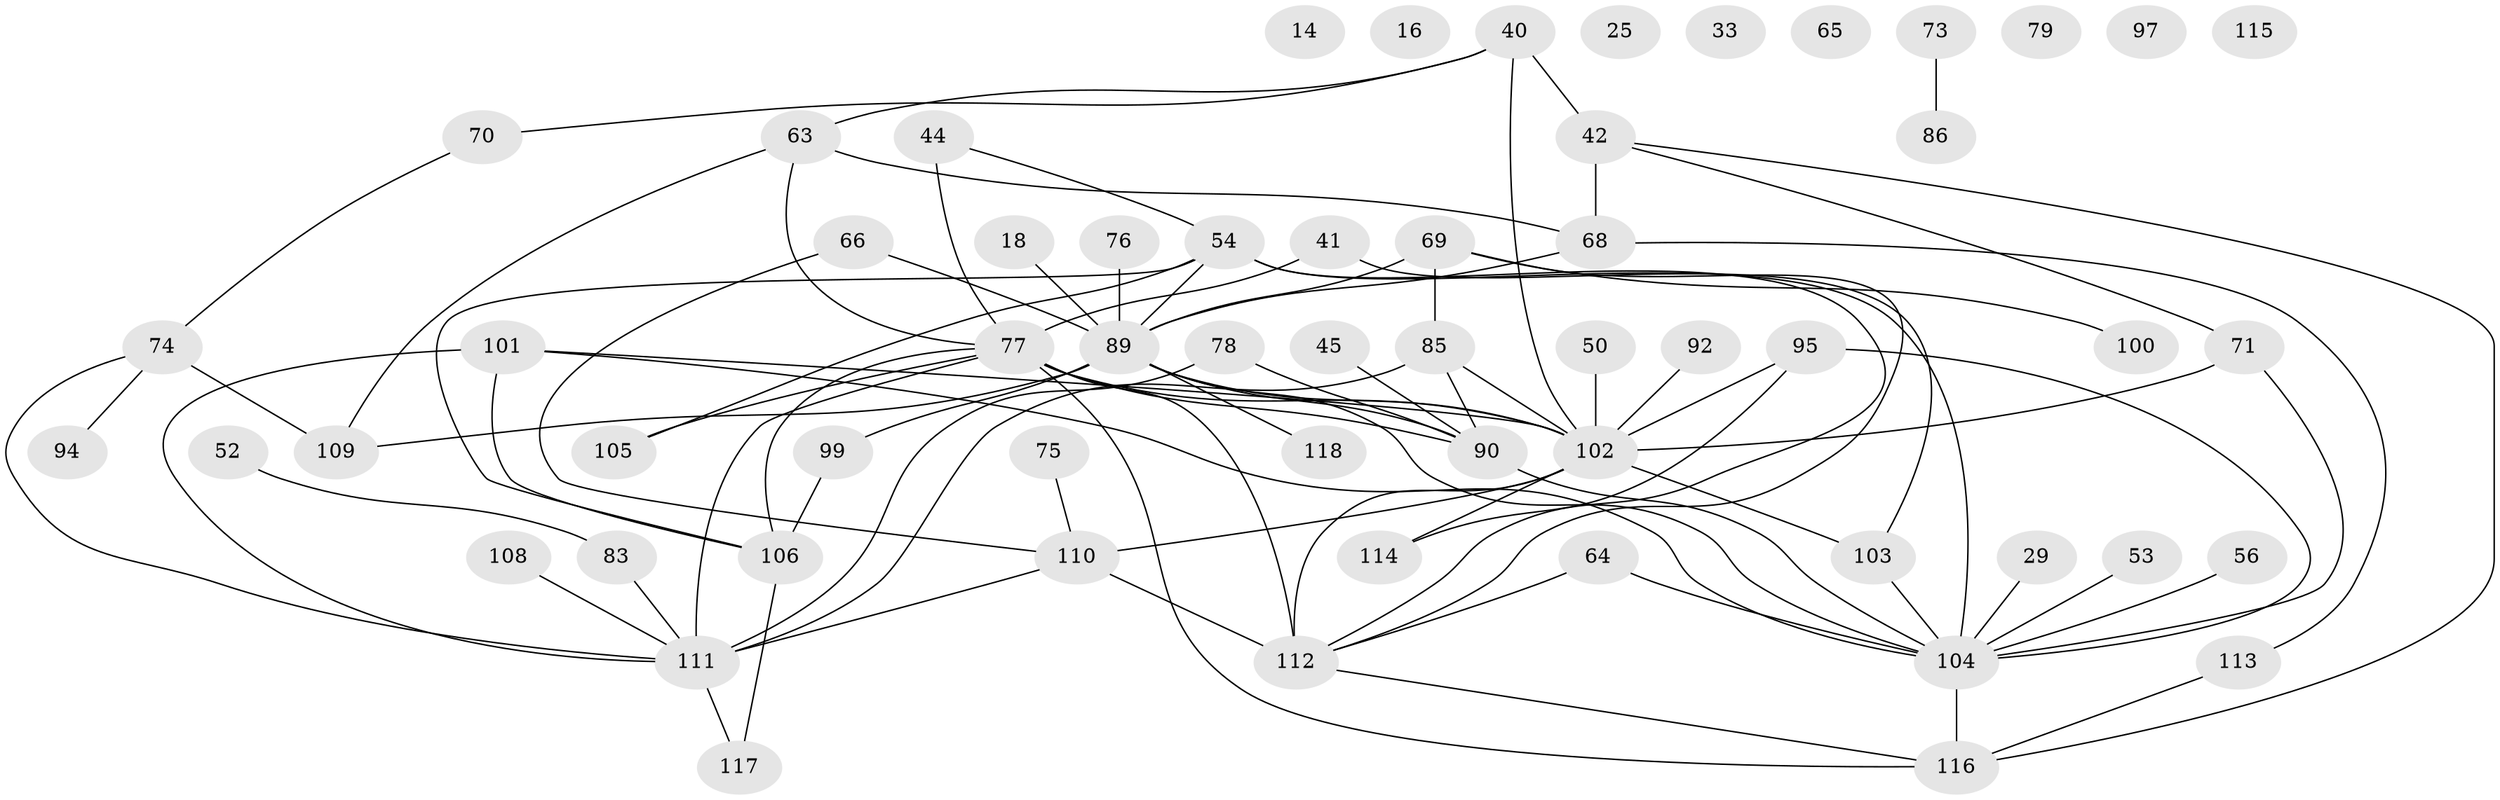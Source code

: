 // original degree distribution, {2: 0.2288135593220339, 3: 0.22033898305084745, 8: 0.00847457627118644, 4: 0.2033898305084746, 5: 0.06779661016949153, 7: 0.03389830508474576, 0: 0.06779661016949153, 1: 0.13559322033898305, 6: 0.03389830508474576}
// Generated by graph-tools (version 1.1) at 2025/38/03/09/25 04:38:57]
// undirected, 59 vertices, 87 edges
graph export_dot {
graph [start="1"]
  node [color=gray90,style=filled];
  14;
  16;
  18;
  25;
  29;
  33;
  40 [super="+39"];
  41;
  42 [super="+6"];
  44 [super="+4"];
  45 [super="+28"];
  50;
  52;
  53;
  54 [super="+19+24"];
  56;
  63;
  64;
  65;
  66;
  68;
  69;
  70;
  71;
  73;
  74 [super="+32+47"];
  75;
  76;
  77 [super="+61+57"];
  78;
  79;
  83;
  85 [super="+81"];
  86;
  89 [super="+49"];
  90 [super="+36"];
  92;
  94;
  95 [super="+84"];
  97;
  99 [super="+31"];
  100;
  101 [super="+38"];
  102 [super="+82+80+67"];
  103 [super="+34"];
  104 [super="+96+60"];
  105;
  106 [super="+21"];
  108;
  109;
  110 [super="+55+107+91"];
  111 [super="+2+62+87+93"];
  112 [super="+98+88"];
  113;
  114;
  115;
  116 [super="+13"];
  117;
  118;
  18 -- 89;
  29 -- 104;
  40 -- 42 [weight=2];
  40 -- 70;
  40 -- 63;
  40 -- 102 [weight=2];
  41 -- 103;
  41 -- 77 [weight=2];
  42 -- 71;
  42 -- 116;
  42 -- 68;
  44 -- 54;
  44 -- 77 [weight=2];
  45 -- 90;
  50 -- 102 [weight=2];
  52 -- 83;
  53 -- 104;
  54 -- 104 [weight=2];
  54 -- 105;
  54 -- 89;
  54 -- 106;
  54 -- 112;
  56 -- 104;
  63 -- 68;
  63 -- 109;
  63 -- 77;
  64 -- 104;
  64 -- 112;
  66 -- 89 [weight=2];
  66 -- 110;
  68 -- 113;
  68 -- 89;
  69 -- 89;
  69 -- 100;
  69 -- 112;
  69 -- 85;
  70 -- 74;
  71 -- 104;
  71 -- 102;
  73 -- 86;
  74 -- 109;
  74 -- 94;
  74 -- 111;
  75 -- 110;
  76 -- 89;
  77 -- 102 [weight=2];
  77 -- 106 [weight=2];
  77 -- 105;
  77 -- 112 [weight=2];
  77 -- 116 [weight=2];
  77 -- 90 [weight=2];
  77 -- 111 [weight=3];
  78 -- 90;
  78 -- 111;
  83 -- 111;
  85 -- 102 [weight=4];
  85 -- 90;
  85 -- 111;
  89 -- 109 [weight=2];
  89 -- 102 [weight=2];
  89 -- 118;
  89 -- 104;
  89 -- 99;
  89 -- 90;
  90 -- 104;
  92 -- 102;
  95 -- 104;
  95 -- 114;
  95 -- 102 [weight=2];
  99 -- 106 [weight=2];
  101 -- 106;
  101 -- 111;
  101 -- 104;
  101 -- 102;
  102 -- 114;
  102 -- 110 [weight=2];
  102 -- 103;
  102 -- 112;
  103 -- 104;
  104 -- 116 [weight=3];
  106 -- 117;
  108 -- 111;
  110 -- 111 [weight=2];
  110 -- 112 [weight=2];
  111 -- 117;
  112 -- 116;
  113 -- 116;
}
